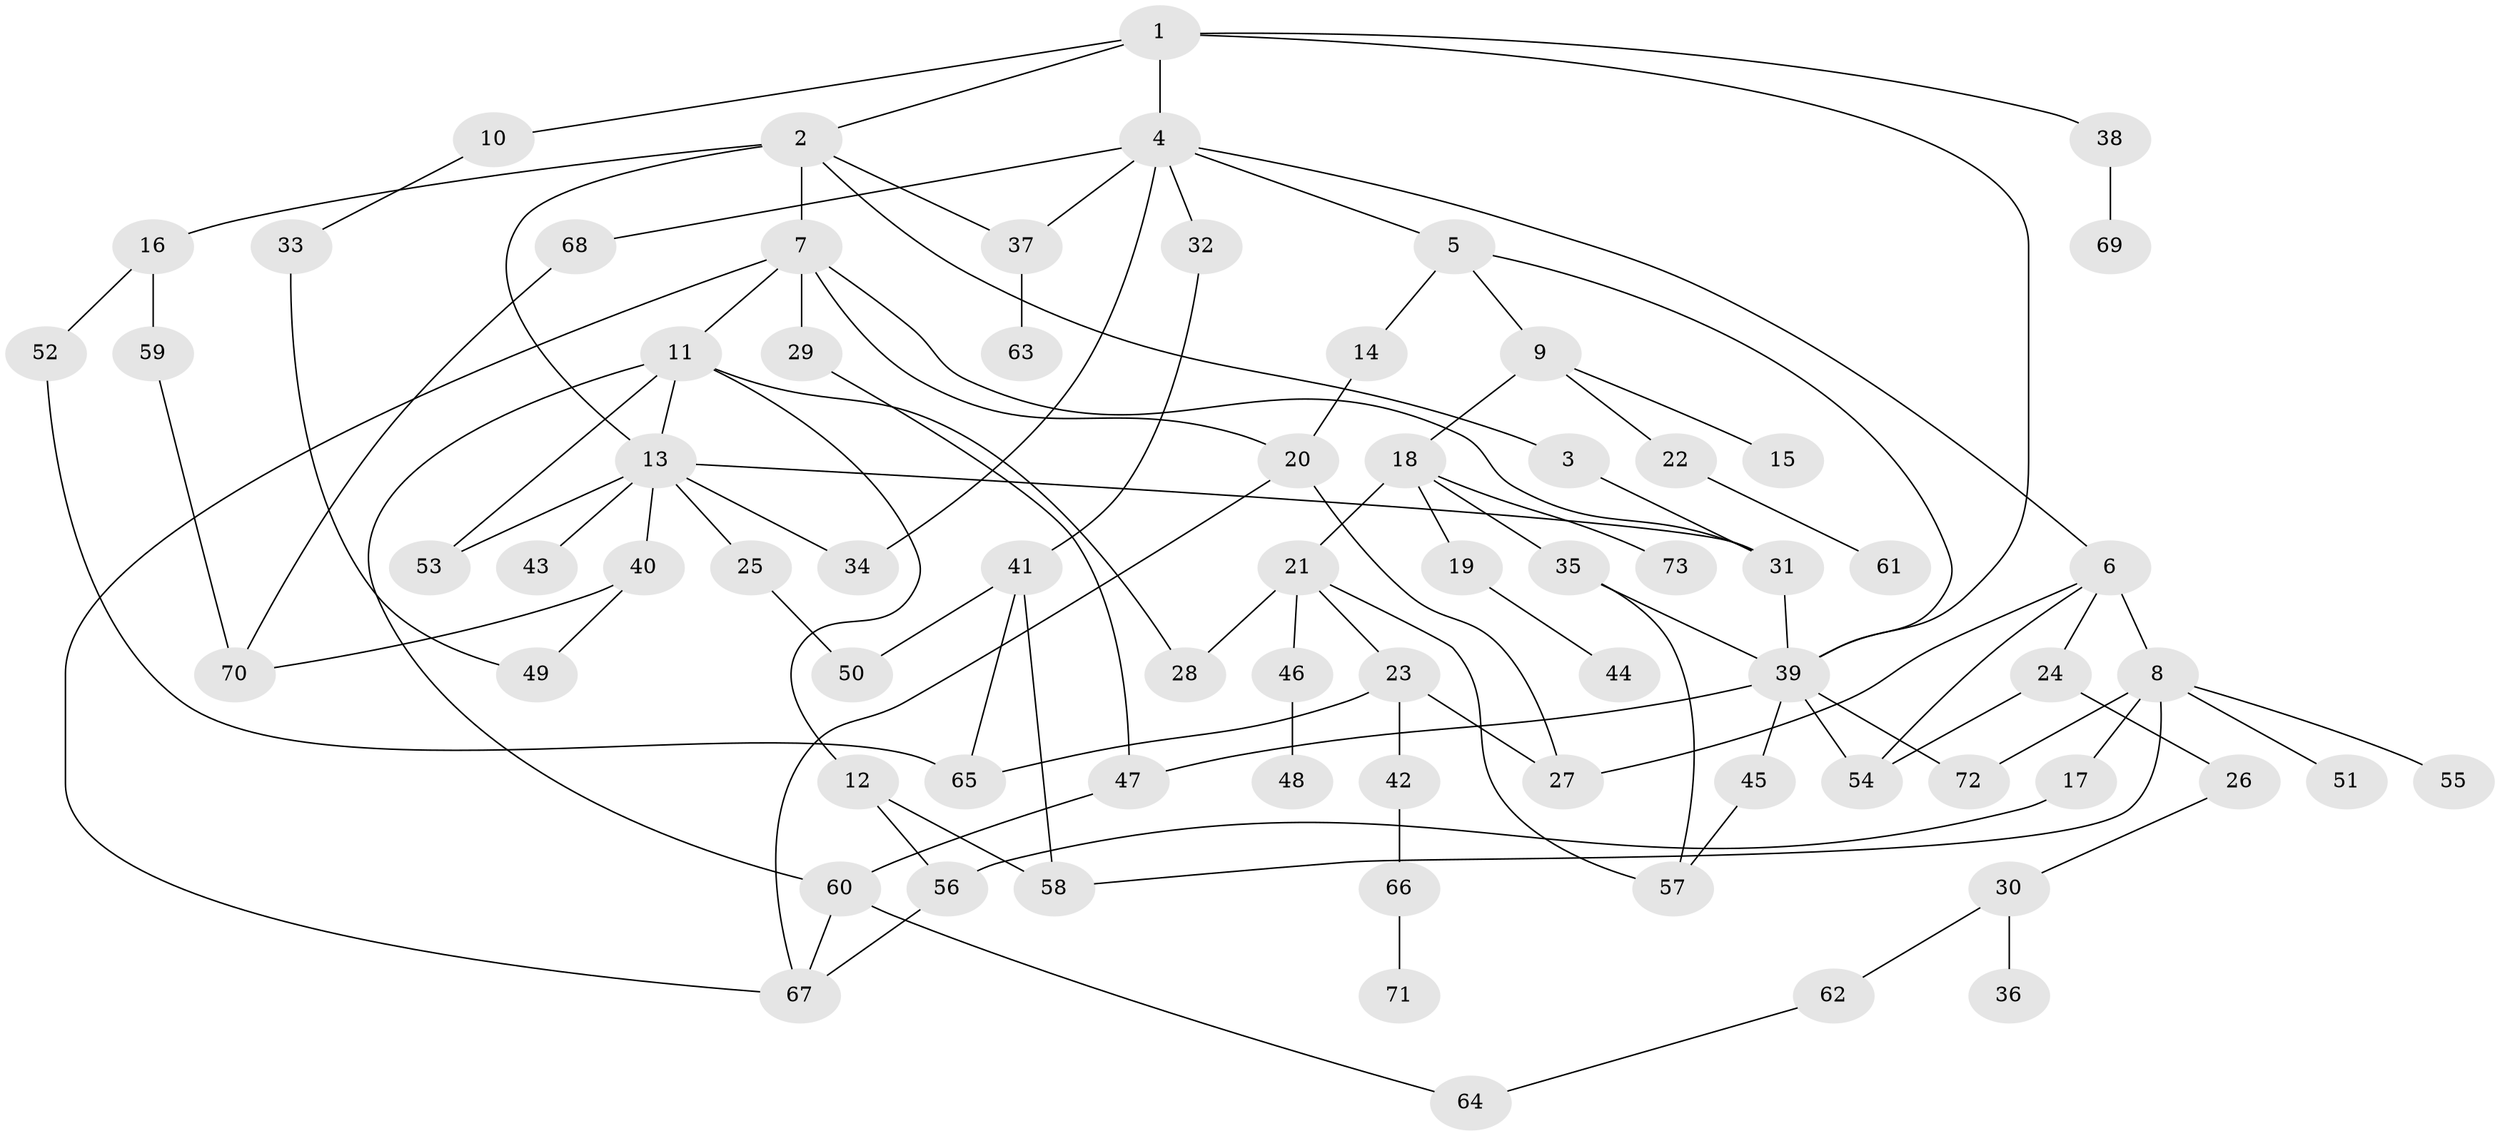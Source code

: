 // original degree distribution, {6: 0.027586206896551724, 7: 0.013793103448275862, 3: 0.21379310344827587, 8: 0.006896551724137931, 5: 0.04827586206896552, 1: 0.27586206896551724, 4: 0.08275862068965517, 2: 0.3310344827586207}
// Generated by graph-tools (version 1.1) at 2025/34/03/09/25 02:34:08]
// undirected, 73 vertices, 105 edges
graph export_dot {
graph [start="1"]
  node [color=gray90,style=filled];
  1;
  2;
  3;
  4;
  5;
  6;
  7;
  8;
  9;
  10;
  11;
  12;
  13;
  14;
  15;
  16;
  17;
  18;
  19;
  20;
  21;
  22;
  23;
  24;
  25;
  26;
  27;
  28;
  29;
  30;
  31;
  32;
  33;
  34;
  35;
  36;
  37;
  38;
  39;
  40;
  41;
  42;
  43;
  44;
  45;
  46;
  47;
  48;
  49;
  50;
  51;
  52;
  53;
  54;
  55;
  56;
  57;
  58;
  59;
  60;
  61;
  62;
  63;
  64;
  65;
  66;
  67;
  68;
  69;
  70;
  71;
  72;
  73;
  1 -- 2 [weight=1.0];
  1 -- 4 [weight=1.0];
  1 -- 10 [weight=1.0];
  1 -- 38 [weight=1.0];
  1 -- 39 [weight=1.0];
  2 -- 3 [weight=1.0];
  2 -- 7 [weight=1.0];
  2 -- 13 [weight=1.0];
  2 -- 16 [weight=2.0];
  2 -- 37 [weight=1.0];
  3 -- 31 [weight=1.0];
  4 -- 5 [weight=1.0];
  4 -- 6 [weight=1.0];
  4 -- 32 [weight=1.0];
  4 -- 34 [weight=1.0];
  4 -- 37 [weight=1.0];
  4 -- 68 [weight=1.0];
  5 -- 9 [weight=1.0];
  5 -- 14 [weight=1.0];
  5 -- 39 [weight=1.0];
  6 -- 8 [weight=1.0];
  6 -- 24 [weight=1.0];
  6 -- 27 [weight=1.0];
  6 -- 54 [weight=1.0];
  7 -- 11 [weight=1.0];
  7 -- 20 [weight=1.0];
  7 -- 29 [weight=1.0];
  7 -- 31 [weight=1.0];
  7 -- 67 [weight=1.0];
  8 -- 17 [weight=1.0];
  8 -- 51 [weight=1.0];
  8 -- 55 [weight=1.0];
  8 -- 58 [weight=1.0];
  8 -- 72 [weight=1.0];
  9 -- 15 [weight=1.0];
  9 -- 18 [weight=1.0];
  9 -- 22 [weight=1.0];
  10 -- 33 [weight=1.0];
  11 -- 12 [weight=1.0];
  11 -- 13 [weight=1.0];
  11 -- 28 [weight=1.0];
  11 -- 53 [weight=1.0];
  11 -- 60 [weight=1.0];
  12 -- 56 [weight=4.0];
  12 -- 58 [weight=1.0];
  13 -- 25 [weight=1.0];
  13 -- 31 [weight=1.0];
  13 -- 34 [weight=1.0];
  13 -- 40 [weight=1.0];
  13 -- 43 [weight=1.0];
  13 -- 53 [weight=1.0];
  14 -- 20 [weight=1.0];
  16 -- 52 [weight=2.0];
  16 -- 59 [weight=1.0];
  17 -- 56 [weight=1.0];
  18 -- 19 [weight=1.0];
  18 -- 21 [weight=1.0];
  18 -- 35 [weight=1.0];
  18 -- 73 [weight=1.0];
  19 -- 44 [weight=1.0];
  20 -- 27 [weight=1.0];
  20 -- 67 [weight=1.0];
  21 -- 23 [weight=1.0];
  21 -- 28 [weight=1.0];
  21 -- 46 [weight=1.0];
  21 -- 57 [weight=1.0];
  22 -- 61 [weight=1.0];
  23 -- 27 [weight=1.0];
  23 -- 42 [weight=1.0];
  23 -- 65 [weight=1.0];
  24 -- 26 [weight=1.0];
  24 -- 54 [weight=1.0];
  25 -- 50 [weight=1.0];
  26 -- 30 [weight=1.0];
  29 -- 47 [weight=1.0];
  30 -- 36 [weight=1.0];
  30 -- 62 [weight=1.0];
  31 -- 39 [weight=1.0];
  32 -- 41 [weight=1.0];
  33 -- 49 [weight=1.0];
  35 -- 39 [weight=1.0];
  35 -- 57 [weight=1.0];
  37 -- 63 [weight=1.0];
  38 -- 69 [weight=1.0];
  39 -- 45 [weight=1.0];
  39 -- 47 [weight=1.0];
  39 -- 54 [weight=1.0];
  39 -- 72 [weight=1.0];
  40 -- 49 [weight=1.0];
  40 -- 70 [weight=1.0];
  41 -- 50 [weight=1.0];
  41 -- 58 [weight=1.0];
  41 -- 65 [weight=1.0];
  42 -- 66 [weight=1.0];
  45 -- 57 [weight=1.0];
  46 -- 48 [weight=1.0];
  47 -- 60 [weight=1.0];
  52 -- 65 [weight=1.0];
  56 -- 67 [weight=1.0];
  59 -- 70 [weight=1.0];
  60 -- 64 [weight=1.0];
  60 -- 67 [weight=1.0];
  62 -- 64 [weight=1.0];
  66 -- 71 [weight=1.0];
  68 -- 70 [weight=1.0];
}
